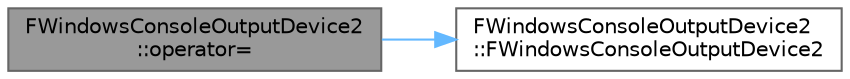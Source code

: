 digraph "FWindowsConsoleOutputDevice2::operator="
{
 // INTERACTIVE_SVG=YES
 // LATEX_PDF_SIZE
  bgcolor="transparent";
  edge [fontname=Helvetica,fontsize=10,labelfontname=Helvetica,labelfontsize=10];
  node [fontname=Helvetica,fontsize=10,shape=box,height=0.2,width=0.4];
  rankdir="LR";
  Node1 [id="Node000001",label="FWindowsConsoleOutputDevice2\l::operator=",height=0.2,width=0.4,color="gray40", fillcolor="grey60", style="filled", fontcolor="black",tooltip=" "];
  Node1 -> Node2 [id="edge1_Node000001_Node000002",color="steelblue1",style="solid",tooltip=" "];
  Node2 [id="Node000002",label="FWindowsConsoleOutputDevice2\l::FWindowsConsoleOutputDevice2",height=0.2,width=0.4,color="grey40", fillcolor="white", style="filled",URL="$dd/dba/classFWindowsConsoleOutputDevice2.html#a40ea685b145191e426d06caa6471fb65",tooltip="Constructor, setting console control handler."];
}
